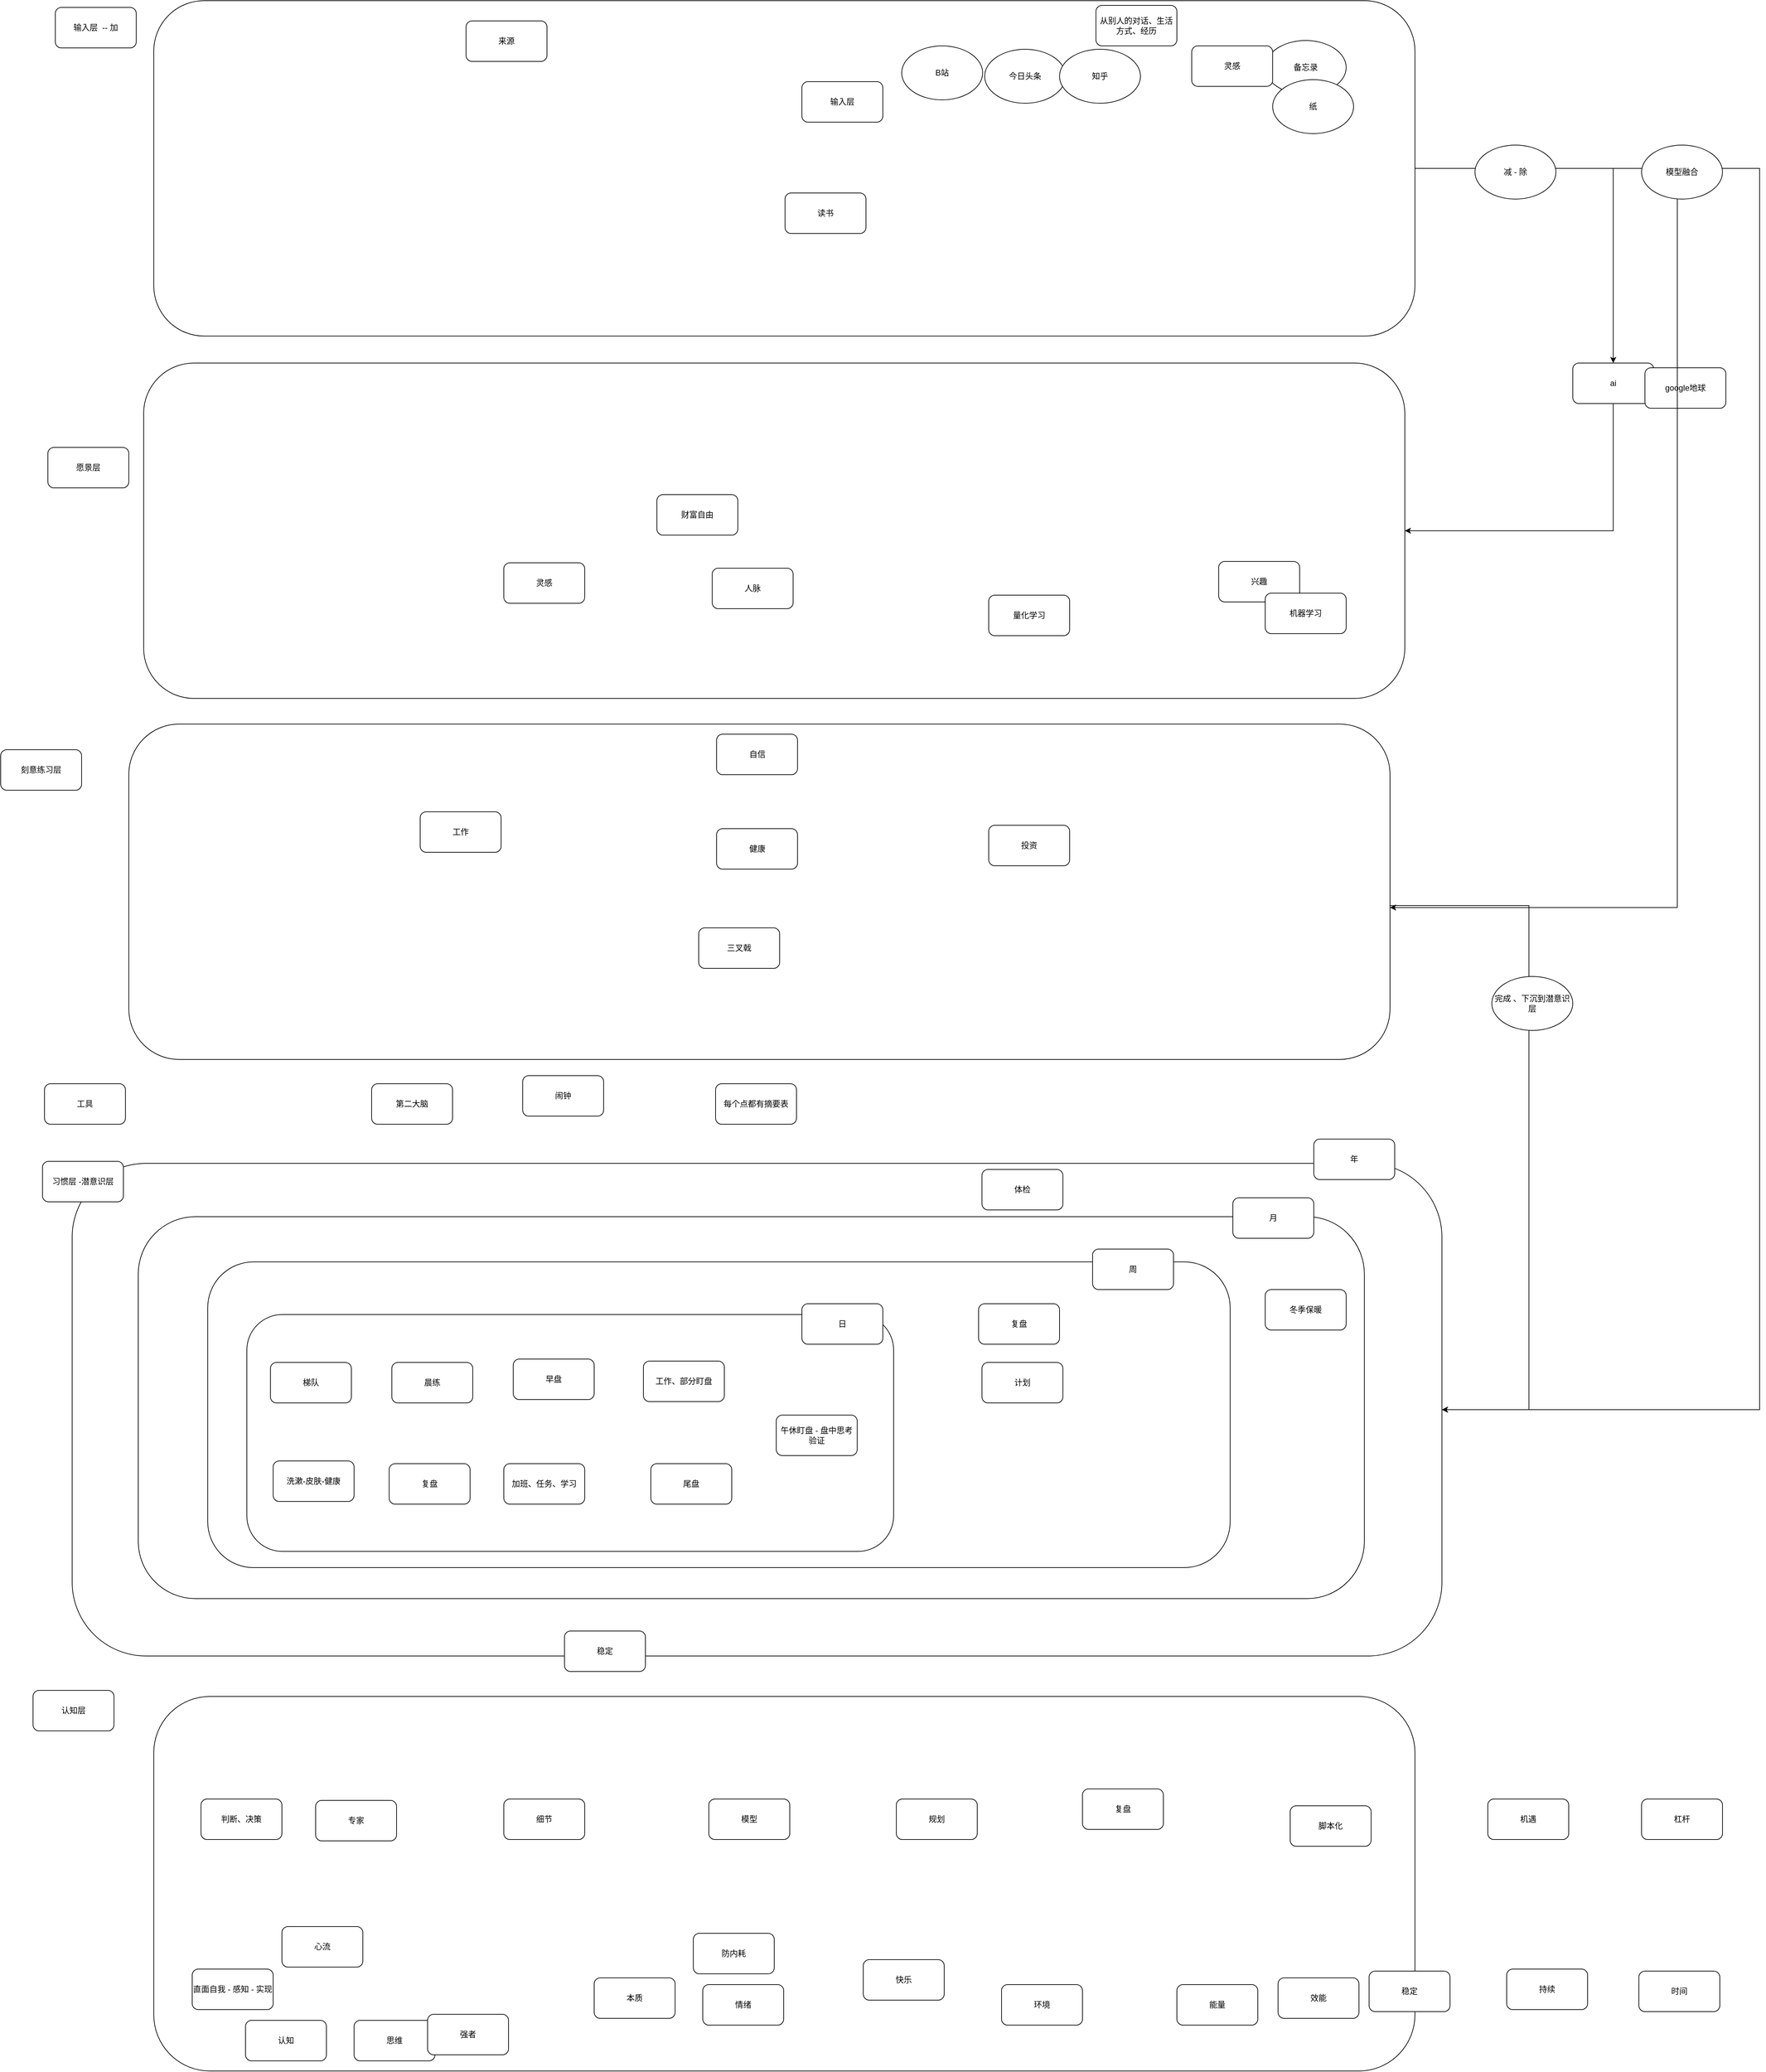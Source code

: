 <mxfile version="21.1.0" type="github">
  <diagram name="第 1 页" id="GRDvZaboTSoRFHHBoFmb">
    <mxGraphModel dx="3217" dy="1337" grid="0" gridSize="10" guides="1" tooltips="1" connect="1" arrows="1" fold="1" page="1" pageScale="1" pageWidth="827" pageHeight="1169" math="0" shadow="0">
      <root>
        <mxCell id="0" />
        <mxCell id="1" parent="0" />
        <mxCell id="XuNIK-hLuB95dvQplZHj-77" style="edgeStyle=orthogonalEdgeStyle;rounded=0;orthogonalLoop=1;jettySize=auto;html=1;exitX=1;exitY=0.5;exitDx=0;exitDy=0;entryX=1;entryY=0.5;entryDx=0;entryDy=0;" edge="1" parent="1" source="XuNIK-hLuB95dvQplZHj-49" target="XuNIK-hLuB95dvQplZHj-17">
          <mxGeometry relative="1" as="geometry">
            <mxPoint x="2160" y="2313" as="targetPoint" />
            <Array as="points">
              <mxPoint x="2233" y="1016" />
              <mxPoint x="2233" y="2855" />
            </Array>
          </mxGeometry>
        </mxCell>
        <mxCell id="XuNIK-hLuB95dvQplZHj-49" value="" style="rounded=1;whiteSpace=wrap;html=1;" vertex="1" parent="1">
          <mxGeometry x="-148" y="767" width="1870" height="497" as="geometry" />
        </mxCell>
        <mxCell id="XuNIK-hLuB95dvQplZHj-17" value="" style="rounded=1;whiteSpace=wrap;html=1;" vertex="1" parent="1">
          <mxGeometry x="-269" y="2490" width="2031" height="730" as="geometry" />
        </mxCell>
        <mxCell id="XuNIK-hLuB95dvQplZHj-15" value="" style="rounded=1;whiteSpace=wrap;html=1;" vertex="1" parent="1">
          <mxGeometry x="-171" y="2569" width="1818" height="566" as="geometry" />
        </mxCell>
        <mxCell id="XuNIK-hLuB95dvQplZHj-13" value="" style="rounded=1;whiteSpace=wrap;html=1;" vertex="1" parent="1">
          <mxGeometry x="-68" y="2636" width="1516" height="453" as="geometry" />
        </mxCell>
        <mxCell id="XuNIK-hLuB95dvQplZHj-11" value="" style="rounded=1;whiteSpace=wrap;html=1;" vertex="1" parent="1">
          <mxGeometry x="-10" y="2714" width="959" height="351" as="geometry" />
        </mxCell>
        <mxCell id="baQ6zyngYYexwskYTPrT-2" value="备忘录" style="ellipse;whiteSpace=wrap;html=1;" parent="1" vertex="1">
          <mxGeometry x="1500" y="826" width="120" height="80" as="geometry" />
        </mxCell>
        <mxCell id="baQ6zyngYYexwskYTPrT-3" value="B站" style="ellipse;whiteSpace=wrap;html=1;" parent="1" vertex="1">
          <mxGeometry x="961" y="834" width="120" height="80" as="geometry" />
        </mxCell>
        <mxCell id="baQ6zyngYYexwskYTPrT-4" value="今日头条" style="ellipse;whiteSpace=wrap;html=1;" parent="1" vertex="1">
          <mxGeometry x="1084" y="839" width="120" height="80" as="geometry" />
        </mxCell>
        <mxCell id="baQ6zyngYYexwskYTPrT-5" value="知乎" style="ellipse;whiteSpace=wrap;html=1;" parent="1" vertex="1">
          <mxGeometry x="1195" y="839" width="120" height="80" as="geometry" />
        </mxCell>
        <mxCell id="XuNIK-hLuB95dvQplZHj-2" value="午休盯盘 - 盘中思考验证" style="rounded=1;whiteSpace=wrap;html=1;" vertex="1" parent="1">
          <mxGeometry x="775" y="2863" width="120" height="60" as="geometry" />
        </mxCell>
        <mxCell id="XuNIK-hLuB95dvQplZHj-3" value="梯队" style="rounded=1;whiteSpace=wrap;html=1;" vertex="1" parent="1">
          <mxGeometry x="25" y="2785" width="120" height="60" as="geometry" />
        </mxCell>
        <mxCell id="XuNIK-hLuB95dvQplZHj-4" value="晨练" style="rounded=1;whiteSpace=wrap;html=1;" vertex="1" parent="1">
          <mxGeometry x="205" y="2785" width="120" height="60" as="geometry" />
        </mxCell>
        <mxCell id="XuNIK-hLuB95dvQplZHj-5" value="早盘" style="rounded=1;whiteSpace=wrap;html=1;" vertex="1" parent="1">
          <mxGeometry x="385" y="2780" width="120" height="60" as="geometry" />
        </mxCell>
        <mxCell id="XuNIK-hLuB95dvQplZHj-6" value="工作、部分盯盘" style="rounded=1;whiteSpace=wrap;html=1;" vertex="1" parent="1">
          <mxGeometry x="578" y="2783" width="120" height="60" as="geometry" />
        </mxCell>
        <mxCell id="XuNIK-hLuB95dvQplZHj-7" value="加班、任务、学习" style="rounded=1;whiteSpace=wrap;html=1;" vertex="1" parent="1">
          <mxGeometry x="371" y="2935" width="120" height="60" as="geometry" />
        </mxCell>
        <mxCell id="XuNIK-hLuB95dvQplZHj-8" value="尾盘" style="rounded=1;whiteSpace=wrap;html=1;" vertex="1" parent="1">
          <mxGeometry x="589" y="2935" width="120" height="60" as="geometry" />
        </mxCell>
        <mxCell id="XuNIK-hLuB95dvQplZHj-9" value="复盘" style="rounded=1;whiteSpace=wrap;html=1;" vertex="1" parent="1">
          <mxGeometry x="201" y="2935" width="120" height="60" as="geometry" />
        </mxCell>
        <mxCell id="XuNIK-hLuB95dvQplZHj-10" value="洗漱-皮肤-健康" style="rounded=1;whiteSpace=wrap;html=1;" vertex="1" parent="1">
          <mxGeometry x="29" y="2931" width="120" height="60" as="geometry" />
        </mxCell>
        <mxCell id="XuNIK-hLuB95dvQplZHj-12" value="复盘" style="rounded=1;whiteSpace=wrap;html=1;" vertex="1" parent="1">
          <mxGeometry x="1075" y="2698" width="120" height="60" as="geometry" />
        </mxCell>
        <mxCell id="XuNIK-hLuB95dvQplZHj-14" value="周" style="rounded=1;whiteSpace=wrap;html=1;" vertex="1" parent="1">
          <mxGeometry x="1244" y="2617" width="120" height="60" as="geometry" />
        </mxCell>
        <mxCell id="XuNIK-hLuB95dvQplZHj-16" value="月" style="rounded=1;whiteSpace=wrap;html=1;" vertex="1" parent="1">
          <mxGeometry x="1452" y="2541" width="120" height="60" as="geometry" />
        </mxCell>
        <mxCell id="XuNIK-hLuB95dvQplZHj-18" value="年" style="rounded=1;whiteSpace=wrap;html=1;" vertex="1" parent="1">
          <mxGeometry x="1572" y="2454" width="120" height="60" as="geometry" />
        </mxCell>
        <mxCell id="XuNIK-hLuB95dvQplZHj-19" value="日" style="rounded=1;whiteSpace=wrap;html=1;" vertex="1" parent="1">
          <mxGeometry x="813" y="2698" width="120" height="60" as="geometry" />
        </mxCell>
        <mxCell id="XuNIK-hLuB95dvQplZHj-20" value="体检" style="rounded=1;whiteSpace=wrap;html=1;" vertex="1" parent="1">
          <mxGeometry x="1080" y="2499" width="120" height="60" as="geometry" />
        </mxCell>
        <mxCell id="XuNIK-hLuB95dvQplZHj-21" value="冬季保暖" style="rounded=1;whiteSpace=wrap;html=1;" vertex="1" parent="1">
          <mxGeometry x="1500" y="2677" width="120" height="60" as="geometry" />
        </mxCell>
        <mxCell id="XuNIK-hLuB95dvQplZHj-23" value="计划" style="rounded=1;whiteSpace=wrap;html=1;" vertex="1" parent="1">
          <mxGeometry x="1080" y="2785" width="120" height="60" as="geometry" />
        </mxCell>
        <mxCell id="XuNIK-hLuB95dvQplZHj-24" value="认知层" style="rounded=1;whiteSpace=wrap;html=1;" vertex="1" parent="1">
          <mxGeometry x="-327" y="3271" width="120" height="60" as="geometry" />
        </mxCell>
        <mxCell id="XuNIK-hLuB95dvQplZHj-25" value="习惯层 -潜意识层" style="rounded=1;whiteSpace=wrap;html=1;" vertex="1" parent="1">
          <mxGeometry x="-313" y="2487" width="120" height="60" as="geometry" />
        </mxCell>
        <mxCell id="XuNIK-hLuB95dvQplZHj-26" value="刻意练习层" style="rounded=1;whiteSpace=wrap;html=1;" vertex="1" parent="1">
          <mxGeometry x="-375" y="1877" width="120" height="60" as="geometry" />
        </mxCell>
        <mxCell id="XuNIK-hLuB95dvQplZHj-27" value="工具" style="rounded=1;whiteSpace=wrap;html=1;" vertex="1" parent="1">
          <mxGeometry x="-310" y="2372" width="120" height="60" as="geometry" />
        </mxCell>
        <mxCell id="XuNIK-hLuB95dvQplZHj-28" value="第二大脑" style="rounded=1;whiteSpace=wrap;html=1;" vertex="1" parent="1">
          <mxGeometry x="175" y="2372" width="120" height="60" as="geometry" />
        </mxCell>
        <mxCell id="XuNIK-hLuB95dvQplZHj-54" style="edgeStyle=orthogonalEdgeStyle;rounded=0;orthogonalLoop=1;jettySize=auto;html=1;exitX=0.5;exitY=1;exitDx=0;exitDy=0;entryX=1;entryY=0.5;entryDx=0;entryDy=0;" edge="1" parent="1" source="XuNIK-hLuB95dvQplZHj-29" target="XuNIK-hLuB95dvQplZHj-37">
          <mxGeometry relative="1" as="geometry" />
        </mxCell>
        <mxCell id="XuNIK-hLuB95dvQplZHj-29" value="ai" style="rounded=1;whiteSpace=wrap;html=1;" vertex="1" parent="1">
          <mxGeometry x="1956" y="1304" width="120" height="60" as="geometry" />
        </mxCell>
        <mxCell id="XuNIK-hLuB95dvQplZHj-30" value="google地球" style="rounded=1;whiteSpace=wrap;html=1;" vertex="1" parent="1">
          <mxGeometry x="2063" y="1311" width="120" height="60" as="geometry" />
        </mxCell>
        <mxCell id="XuNIK-hLuB95dvQplZHj-33" style="edgeStyle=orthogonalEdgeStyle;rounded=0;orthogonalLoop=1;jettySize=auto;html=1;exitX=1;exitY=0.5;exitDx=0;exitDy=0;entryX=1;entryY=0.5;entryDx=0;entryDy=0;" edge="1" parent="1" source="XuNIK-hLuB95dvQplZHj-31" target="XuNIK-hLuB95dvQplZHj-17">
          <mxGeometry relative="1" as="geometry">
            <mxPoint x="1777.667" y="2909.333" as="targetPoint" />
            <Array as="points">
              <mxPoint x="1891" y="2108" />
              <mxPoint x="1891" y="2855" />
            </Array>
          </mxGeometry>
        </mxCell>
        <mxCell id="XuNIK-hLuB95dvQplZHj-31" value="" style="rounded=1;whiteSpace=wrap;html=1;" vertex="1" parent="1">
          <mxGeometry x="-185" y="1839" width="1870" height="497" as="geometry" />
        </mxCell>
        <mxCell id="XuNIK-hLuB95dvQplZHj-32" value="三叉戟" style="rounded=1;whiteSpace=wrap;html=1;" vertex="1" parent="1">
          <mxGeometry x="660" y="2141" width="120" height="60" as="geometry" />
        </mxCell>
        <mxCell id="XuNIK-hLuB95dvQplZHj-35" value="完成 、下沉到潜意识层" style="ellipse;whiteSpace=wrap;html=1;" vertex="1" parent="1">
          <mxGeometry x="1836" y="2213" width="120" height="80" as="geometry" />
        </mxCell>
        <mxCell id="XuNIK-hLuB95dvQplZHj-36" value="愿景层" style="rounded=1;whiteSpace=wrap;html=1;" vertex="1" parent="1">
          <mxGeometry x="-305" y="1429" width="120" height="60" as="geometry" />
        </mxCell>
        <mxCell id="XuNIK-hLuB95dvQplZHj-37" value="" style="rounded=1;whiteSpace=wrap;html=1;" vertex="1" parent="1">
          <mxGeometry x="-163" y="1304" width="1870" height="497" as="geometry" />
        </mxCell>
        <mxCell id="XuNIK-hLuB95dvQplZHj-38" value="财富自由" style="rounded=1;whiteSpace=wrap;html=1;" vertex="1" parent="1">
          <mxGeometry x="598" y="1499" width="120" height="60" as="geometry" />
        </mxCell>
        <mxCell id="XuNIK-hLuB95dvQplZHj-39" value="" style="rounded=1;whiteSpace=wrap;html=1;" vertex="1" parent="1">
          <mxGeometry x="-148" y="3280" width="1870" height="555" as="geometry" />
        </mxCell>
        <mxCell id="XuNIK-hLuB95dvQplZHj-40" value="认知" style="rounded=1;whiteSpace=wrap;html=1;" vertex="1" parent="1">
          <mxGeometry x="-12" y="3760" width="120" height="60" as="geometry" />
        </mxCell>
        <mxCell id="XuNIK-hLuB95dvQplZHj-41" value="思维" style="rounded=1;whiteSpace=wrap;html=1;" vertex="1" parent="1">
          <mxGeometry x="149" y="3760" width="120" height="60" as="geometry" />
        </mxCell>
        <mxCell id="XuNIK-hLuB95dvQplZHj-42" value="情绪" style="rounded=1;whiteSpace=wrap;html=1;" vertex="1" parent="1">
          <mxGeometry x="666" y="3707" width="120" height="60" as="geometry" />
        </mxCell>
        <mxCell id="XuNIK-hLuB95dvQplZHj-43" value="环境" style="rounded=1;whiteSpace=wrap;html=1;" vertex="1" parent="1">
          <mxGeometry x="1109" y="3707" width="120" height="60" as="geometry" />
        </mxCell>
        <mxCell id="XuNIK-hLuB95dvQplZHj-46" value="灵感" style="rounded=1;whiteSpace=wrap;html=1;" vertex="1" parent="1">
          <mxGeometry x="371" y="1600" width="120" height="60" as="geometry" />
        </mxCell>
        <mxCell id="XuNIK-hLuB95dvQplZHj-47" value="兴趣" style="rounded=1;whiteSpace=wrap;html=1;" vertex="1" parent="1">
          <mxGeometry x="1431" y="1598" width="120" height="60" as="geometry" />
        </mxCell>
        <mxCell id="XuNIK-hLuB95dvQplZHj-48" value="输入层&amp;nbsp; -- 加" style="rounded=1;whiteSpace=wrap;html=1;" vertex="1" parent="1">
          <mxGeometry x="-294" y="777" width="120" height="60" as="geometry" />
        </mxCell>
        <mxCell id="XuNIK-hLuB95dvQplZHj-53" style="edgeStyle=orthogonalEdgeStyle;rounded=0;orthogonalLoop=1;jettySize=auto;html=1;exitX=1;exitY=0.5;exitDx=0;exitDy=0;" edge="1" parent="1" source="XuNIK-hLuB95dvQplZHj-49" target="XuNIK-hLuB95dvQplZHj-29">
          <mxGeometry relative="1" as="geometry" />
        </mxCell>
        <mxCell id="XuNIK-hLuB95dvQplZHj-55" style="edgeStyle=orthogonalEdgeStyle;rounded=0;orthogonalLoop=1;jettySize=auto;html=1;exitX=1;exitY=0.5;exitDx=0;exitDy=0;entryX=1;entryY=0.547;entryDx=0;entryDy=0;entryPerimeter=0;" edge="1" parent="1" source="XuNIK-hLuB95dvQplZHj-49" target="XuNIK-hLuB95dvQplZHj-31">
          <mxGeometry relative="1" as="geometry">
            <Array as="points">
              <mxPoint x="2111" y="1016" />
              <mxPoint x="2111" y="2111" />
            </Array>
          </mxGeometry>
        </mxCell>
        <mxCell id="XuNIK-hLuB95dvQplZHj-50" value="来源" style="rounded=1;whiteSpace=wrap;html=1;" vertex="1" parent="1">
          <mxGeometry x="315" y="797" width="120" height="60" as="geometry" />
        </mxCell>
        <mxCell id="XuNIK-hLuB95dvQplZHj-51" value="输入层" style="rounded=1;whiteSpace=wrap;html=1;" vertex="1" parent="1">
          <mxGeometry x="813" y="887" width="120" height="60" as="geometry" />
        </mxCell>
        <mxCell id="XuNIK-hLuB95dvQplZHj-52" value="闹钟" style="rounded=1;whiteSpace=wrap;html=1;" vertex="1" parent="1">
          <mxGeometry x="399" y="2360" width="120" height="60" as="geometry" />
        </mxCell>
        <mxCell id="XuNIK-hLuB95dvQplZHj-56" value="专家" style="rounded=1;whiteSpace=wrap;html=1;" vertex="1" parent="1">
          <mxGeometry x="92" y="3434" width="120" height="60" as="geometry" />
        </mxCell>
        <mxCell id="XuNIK-hLuB95dvQplZHj-57" value="细节" style="rounded=1;whiteSpace=wrap;html=1;" vertex="1" parent="1">
          <mxGeometry x="371" y="3432" width="120" height="60" as="geometry" />
        </mxCell>
        <mxCell id="XuNIK-hLuB95dvQplZHj-58" value="模型" style="rounded=1;whiteSpace=wrap;html=1;" vertex="1" parent="1">
          <mxGeometry x="675" y="3432" width="120" height="60" as="geometry" />
        </mxCell>
        <mxCell id="XuNIK-hLuB95dvQplZHj-59" value="规划" style="rounded=1;whiteSpace=wrap;html=1;" vertex="1" parent="1">
          <mxGeometry x="953" y="3432" width="120" height="60" as="geometry" />
        </mxCell>
        <mxCell id="XuNIK-hLuB95dvQplZHj-60" value="复盘" style="rounded=1;whiteSpace=wrap;html=1;" vertex="1" parent="1">
          <mxGeometry x="1229" y="3417" width="120" height="60" as="geometry" />
        </mxCell>
        <mxCell id="XuNIK-hLuB95dvQplZHj-61" value="脚本化" style="rounded=1;whiteSpace=wrap;html=1;" vertex="1" parent="1">
          <mxGeometry x="1537" y="3442" width="120" height="60" as="geometry" />
        </mxCell>
        <mxCell id="XuNIK-hLuB95dvQplZHj-62" value="能量" style="rounded=1;whiteSpace=wrap;html=1;" vertex="1" parent="1">
          <mxGeometry x="1369" y="3707" width="120" height="60" as="geometry" />
        </mxCell>
        <mxCell id="XuNIK-hLuB95dvQplZHj-63" value="效能" style="rounded=1;whiteSpace=wrap;html=1;" vertex="1" parent="1">
          <mxGeometry x="1519" y="3697" width="120" height="60" as="geometry" />
        </mxCell>
        <mxCell id="XuNIK-hLuB95dvQplZHj-64" value="快乐" style="rounded=1;whiteSpace=wrap;html=1;" vertex="1" parent="1">
          <mxGeometry x="904" y="3670" width="120" height="60" as="geometry" />
        </mxCell>
        <mxCell id="XuNIK-hLuB95dvQplZHj-65" value="机遇" style="rounded=1;whiteSpace=wrap;html=1;" vertex="1" parent="1">
          <mxGeometry x="1830" y="3432" width="120" height="60" as="geometry" />
        </mxCell>
        <mxCell id="XuNIK-hLuB95dvQplZHj-66" value="杠杆" style="rounded=1;whiteSpace=wrap;html=1;" vertex="1" parent="1">
          <mxGeometry x="2058" y="3432" width="120" height="60" as="geometry" />
        </mxCell>
        <mxCell id="XuNIK-hLuB95dvQplZHj-67" value="直面自我 - 感知 - 实现" style="rounded=1;whiteSpace=wrap;html=1;" vertex="1" parent="1">
          <mxGeometry x="-91" y="3684" width="120" height="60" as="geometry" />
        </mxCell>
        <mxCell id="XuNIK-hLuB95dvQplZHj-68" value="判断、决策" style="rounded=1;whiteSpace=wrap;html=1;" vertex="1" parent="1">
          <mxGeometry x="-78" y="3432" width="120" height="60" as="geometry" />
        </mxCell>
        <mxCell id="XuNIK-hLuB95dvQplZHj-69" value="工作" style="rounded=1;whiteSpace=wrap;html=1;" vertex="1" parent="1">
          <mxGeometry x="247" y="1969" width="120" height="60" as="geometry" />
        </mxCell>
        <mxCell id="XuNIK-hLuB95dvQplZHj-70" value="健康" style="rounded=1;whiteSpace=wrap;html=1;" vertex="1" parent="1">
          <mxGeometry x="686.5" y="1994" width="120" height="60" as="geometry" />
        </mxCell>
        <mxCell id="XuNIK-hLuB95dvQplZHj-71" value="投资" style="rounded=1;whiteSpace=wrap;html=1;" vertex="1" parent="1">
          <mxGeometry x="1090" y="1989" width="120" height="60" as="geometry" />
        </mxCell>
        <mxCell id="XuNIK-hLuB95dvQplZHj-72" value="人脉" style="rounded=1;whiteSpace=wrap;html=1;" vertex="1" parent="1">
          <mxGeometry x="680" y="1608" width="120" height="60" as="geometry" />
        </mxCell>
        <mxCell id="XuNIK-hLuB95dvQplZHj-73" value="灵感" style="rounded=1;whiteSpace=wrap;html=1;" vertex="1" parent="1">
          <mxGeometry x="1391" y="834" width="120" height="60" as="geometry" />
        </mxCell>
        <mxCell id="XuNIK-hLuB95dvQplZHj-74" value="读书" style="rounded=1;whiteSpace=wrap;html=1;" vertex="1" parent="1">
          <mxGeometry x="788" y="1052" width="120" height="60" as="geometry" />
        </mxCell>
        <mxCell id="XuNIK-hLuB95dvQplZHj-75" value="从别人的对话、生活方式、经历" style="rounded=1;whiteSpace=wrap;html=1;" vertex="1" parent="1">
          <mxGeometry x="1249" y="774" width="120" height="60" as="geometry" />
        </mxCell>
        <mxCell id="XuNIK-hLuB95dvQplZHj-78" value="减 - 除" style="ellipse;whiteSpace=wrap;html=1;" vertex="1" parent="1">
          <mxGeometry x="1811" y="981" width="120" height="80" as="geometry" />
        </mxCell>
        <mxCell id="XuNIK-hLuB95dvQplZHj-80" value="模型融合" style="ellipse;whiteSpace=wrap;html=1;" vertex="1" parent="1">
          <mxGeometry x="2058" y="981" width="120" height="80" as="geometry" />
        </mxCell>
        <mxCell id="XuNIK-hLuB95dvQplZHj-81" value="每个点都有摘要表" style="rounded=1;whiteSpace=wrap;html=1;" vertex="1" parent="1">
          <mxGeometry x="685" y="2372" width="120" height="60" as="geometry" />
        </mxCell>
        <mxCell id="XuNIK-hLuB95dvQplZHj-82" value="稳定" style="rounded=1;whiteSpace=wrap;html=1;" vertex="1" parent="1">
          <mxGeometry x="1654" y="3687" width="120" height="60" as="geometry" />
        </mxCell>
        <mxCell id="XuNIK-hLuB95dvQplZHj-83" value="持续" style="rounded=1;whiteSpace=wrap;html=1;" vertex="1" parent="1">
          <mxGeometry x="1858" y="3684" width="120" height="60" as="geometry" />
        </mxCell>
        <mxCell id="XuNIK-hLuB95dvQplZHj-84" value="时间" style="rounded=1;whiteSpace=wrap;html=1;" vertex="1" parent="1">
          <mxGeometry x="2054" y="3687" width="120" height="60" as="geometry" />
        </mxCell>
        <mxCell id="XuNIK-hLuB95dvQplZHj-85" value="本质" style="rounded=1;whiteSpace=wrap;html=1;" vertex="1" parent="1">
          <mxGeometry x="505" y="3697" width="120" height="60" as="geometry" />
        </mxCell>
        <mxCell id="XuNIK-hLuB95dvQplZHj-86" value="心流" style="rounded=1;whiteSpace=wrap;html=1;" vertex="1" parent="1">
          <mxGeometry x="42" y="3621" width="120" height="60" as="geometry" />
        </mxCell>
        <mxCell id="XuNIK-hLuB95dvQplZHj-87" value="稳定" style="rounded=1;whiteSpace=wrap;html=1;" vertex="1" parent="1">
          <mxGeometry x="461" y="3183" width="120" height="60" as="geometry" />
        </mxCell>
        <mxCell id="XuNIK-hLuB95dvQplZHj-88" value="防内耗" style="rounded=1;whiteSpace=wrap;html=1;" vertex="1" parent="1">
          <mxGeometry x="652" y="3631" width="120" height="60" as="geometry" />
        </mxCell>
        <mxCell id="XuNIK-hLuB95dvQplZHj-89" value="强者" style="rounded=1;whiteSpace=wrap;html=1;" vertex="1" parent="1">
          <mxGeometry x="258" y="3751" width="120" height="60" as="geometry" />
        </mxCell>
        <mxCell id="XuNIK-hLuB95dvQplZHj-91" value="纸" style="ellipse;whiteSpace=wrap;html=1;" vertex="1" parent="1">
          <mxGeometry x="1511" y="884" width="120" height="80" as="geometry" />
        </mxCell>
        <mxCell id="XuNIK-hLuB95dvQplZHj-93" value="量化学习" style="rounded=1;whiteSpace=wrap;html=1;" vertex="1" parent="1">
          <mxGeometry x="1090" y="1648" width="120" height="60" as="geometry" />
        </mxCell>
        <mxCell id="XuNIK-hLuB95dvQplZHj-94" value="机器学习" style="rounded=1;whiteSpace=wrap;html=1;" vertex="1" parent="1">
          <mxGeometry x="1500" y="1645" width="120" height="60" as="geometry" />
        </mxCell>
        <mxCell id="XuNIK-hLuB95dvQplZHj-95" value="自信" style="rounded=1;whiteSpace=wrap;html=1;" vertex="1" parent="1">
          <mxGeometry x="686.5" y="1854" width="120" height="60" as="geometry" />
        </mxCell>
      </root>
    </mxGraphModel>
  </diagram>
</mxfile>
